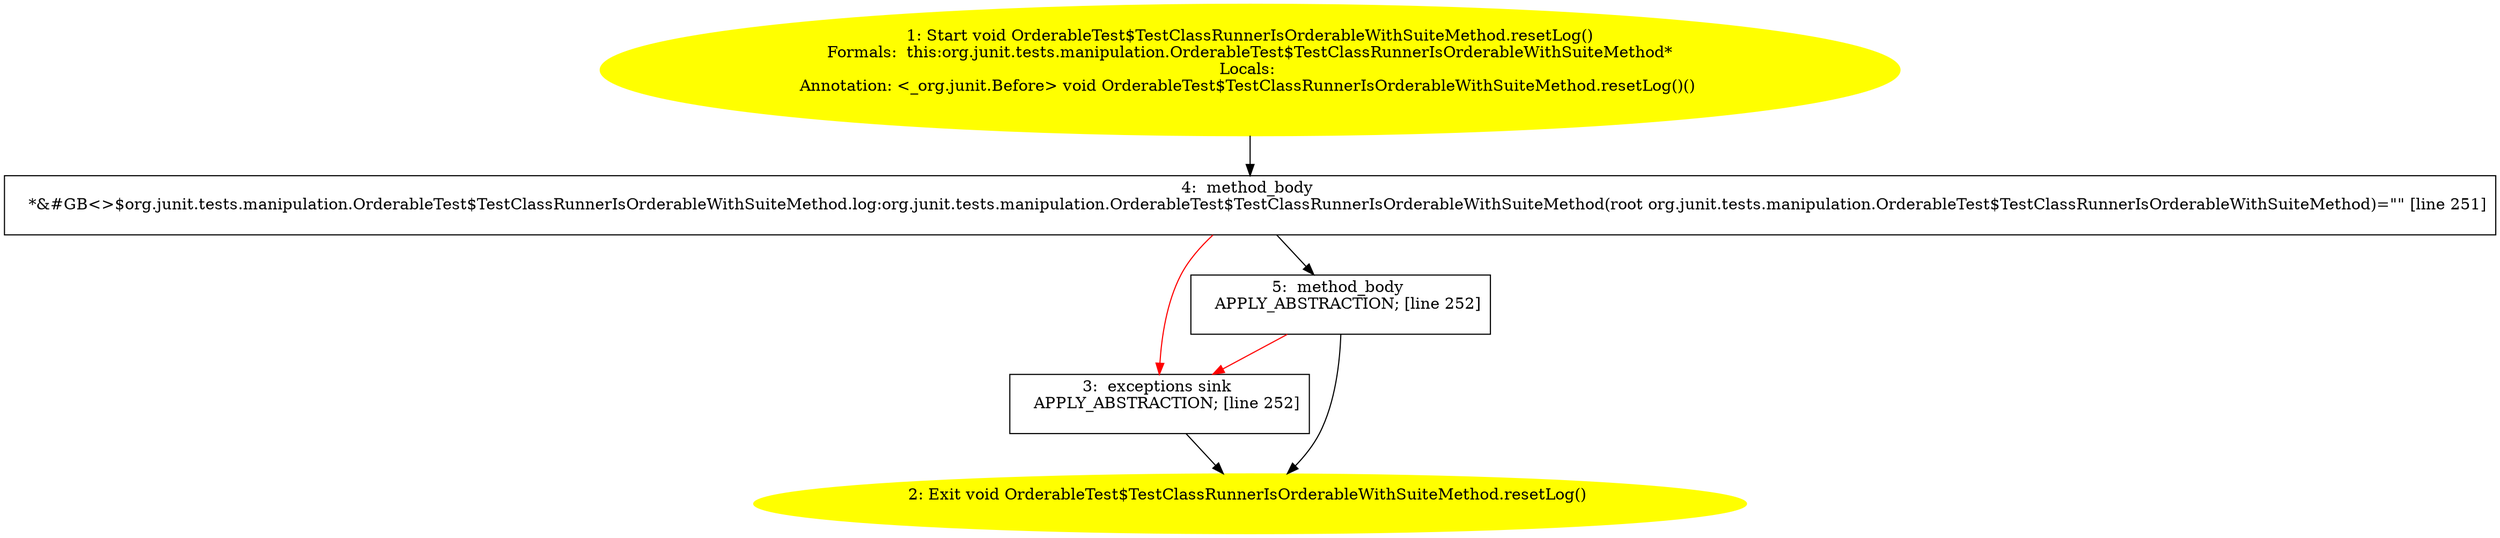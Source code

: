 /* @generated */
digraph cfg {
"org.junit.tests.manipulation.OrderableTest$TestClassRunnerIsOrderableWithSuiteMethod.resetLog():void.2cc0b45fe8c44bee3e043c5f5777c056_1" [label="1: Start void OrderableTest$TestClassRunnerIsOrderableWithSuiteMethod.resetLog()\nFormals:  this:org.junit.tests.manipulation.OrderableTest$TestClassRunnerIsOrderableWithSuiteMethod*\nLocals: \nAnnotation: <_org.junit.Before> void OrderableTest$TestClassRunnerIsOrderableWithSuiteMethod.resetLog()() \n  " color=yellow style=filled]
	

	 "org.junit.tests.manipulation.OrderableTest$TestClassRunnerIsOrderableWithSuiteMethod.resetLog():void.2cc0b45fe8c44bee3e043c5f5777c056_1" -> "org.junit.tests.manipulation.OrderableTest$TestClassRunnerIsOrderableWithSuiteMethod.resetLog():void.2cc0b45fe8c44bee3e043c5f5777c056_4" ;
"org.junit.tests.manipulation.OrderableTest$TestClassRunnerIsOrderableWithSuiteMethod.resetLog():void.2cc0b45fe8c44bee3e043c5f5777c056_2" [label="2: Exit void OrderableTest$TestClassRunnerIsOrderableWithSuiteMethod.resetLog() \n  " color=yellow style=filled]
	

"org.junit.tests.manipulation.OrderableTest$TestClassRunnerIsOrderableWithSuiteMethod.resetLog():void.2cc0b45fe8c44bee3e043c5f5777c056_3" [label="3:  exceptions sink \n   APPLY_ABSTRACTION; [line 252]\n " shape="box"]
	

	 "org.junit.tests.manipulation.OrderableTest$TestClassRunnerIsOrderableWithSuiteMethod.resetLog():void.2cc0b45fe8c44bee3e043c5f5777c056_3" -> "org.junit.tests.manipulation.OrderableTest$TestClassRunnerIsOrderableWithSuiteMethod.resetLog():void.2cc0b45fe8c44bee3e043c5f5777c056_2" ;
"org.junit.tests.manipulation.OrderableTest$TestClassRunnerIsOrderableWithSuiteMethod.resetLog():void.2cc0b45fe8c44bee3e043c5f5777c056_4" [label="4:  method_body \n   *&#GB<>$org.junit.tests.manipulation.OrderableTest$TestClassRunnerIsOrderableWithSuiteMethod.log:org.junit.tests.manipulation.OrderableTest$TestClassRunnerIsOrderableWithSuiteMethod(root org.junit.tests.manipulation.OrderableTest$TestClassRunnerIsOrderableWithSuiteMethod)=\"\" [line 251]\n " shape="box"]
	

	 "org.junit.tests.manipulation.OrderableTest$TestClassRunnerIsOrderableWithSuiteMethod.resetLog():void.2cc0b45fe8c44bee3e043c5f5777c056_4" -> "org.junit.tests.manipulation.OrderableTest$TestClassRunnerIsOrderableWithSuiteMethod.resetLog():void.2cc0b45fe8c44bee3e043c5f5777c056_5" ;
	 "org.junit.tests.manipulation.OrderableTest$TestClassRunnerIsOrderableWithSuiteMethod.resetLog():void.2cc0b45fe8c44bee3e043c5f5777c056_4" -> "org.junit.tests.manipulation.OrderableTest$TestClassRunnerIsOrderableWithSuiteMethod.resetLog():void.2cc0b45fe8c44bee3e043c5f5777c056_3" [color="red" ];
"org.junit.tests.manipulation.OrderableTest$TestClassRunnerIsOrderableWithSuiteMethod.resetLog():void.2cc0b45fe8c44bee3e043c5f5777c056_5" [label="5:  method_body \n   APPLY_ABSTRACTION; [line 252]\n " shape="box"]
	

	 "org.junit.tests.manipulation.OrderableTest$TestClassRunnerIsOrderableWithSuiteMethod.resetLog():void.2cc0b45fe8c44bee3e043c5f5777c056_5" -> "org.junit.tests.manipulation.OrderableTest$TestClassRunnerIsOrderableWithSuiteMethod.resetLog():void.2cc0b45fe8c44bee3e043c5f5777c056_2" ;
	 "org.junit.tests.manipulation.OrderableTest$TestClassRunnerIsOrderableWithSuiteMethod.resetLog():void.2cc0b45fe8c44bee3e043c5f5777c056_5" -> "org.junit.tests.manipulation.OrderableTest$TestClassRunnerIsOrderableWithSuiteMethod.resetLog():void.2cc0b45fe8c44bee3e043c5f5777c056_3" [color="red" ];
}
